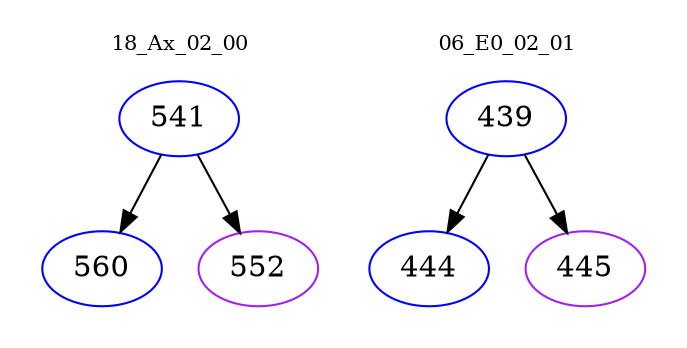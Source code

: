 digraph{
subgraph cluster_0 {
color = white
label = "18_Ax_02_00";
fontsize=10;
T0_541 [label="541", color="blue"]
T0_541 -> T0_560 [color="black"]
T0_560 [label="560", color="blue"]
T0_541 -> T0_552 [color="black"]
T0_552 [label="552", color="purple"]
}
subgraph cluster_1 {
color = white
label = "06_E0_02_01";
fontsize=10;
T1_439 [label="439", color="blue"]
T1_439 -> T1_444 [color="black"]
T1_444 [label="444", color="blue"]
T1_439 -> T1_445 [color="black"]
T1_445 [label="445", color="purple"]
}
}
